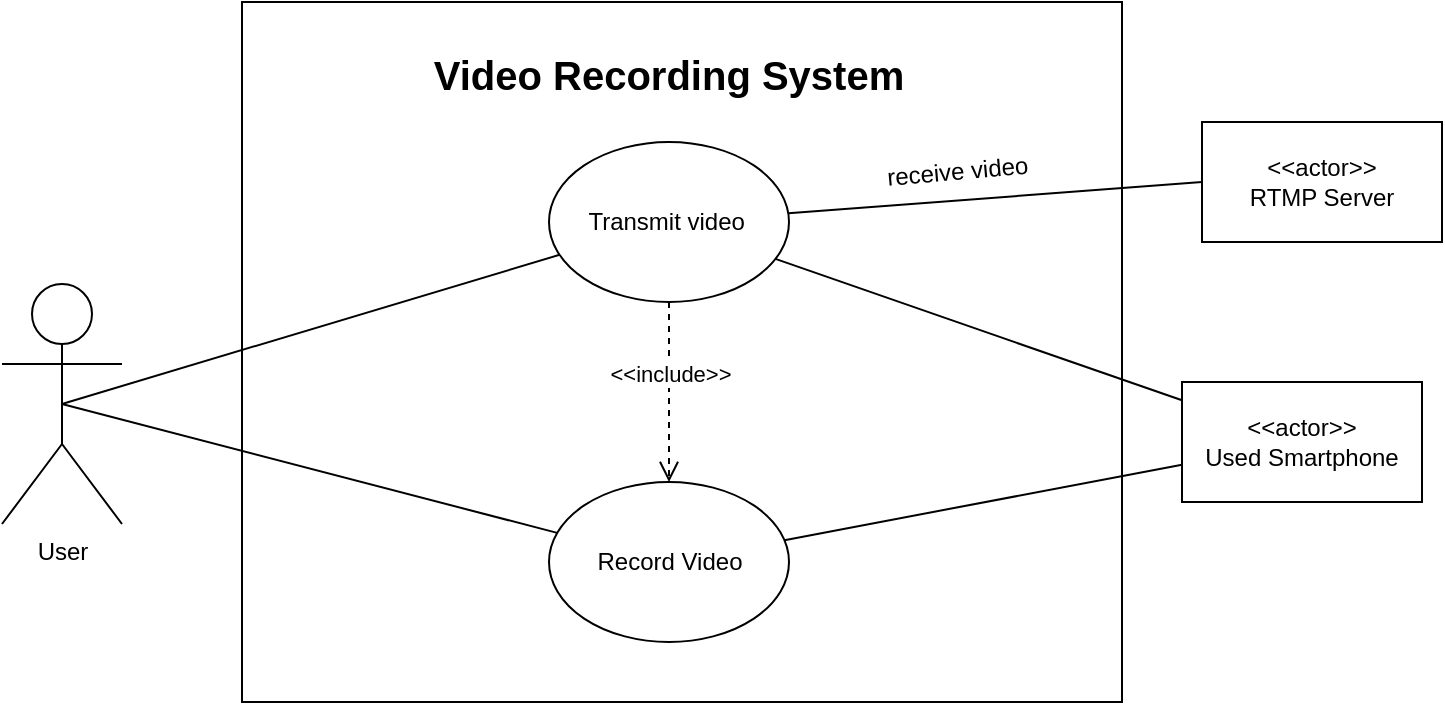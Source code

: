 <mxfile version="10.6.0" type="github"><diagram id="htrDBS6UkoBFd1RhXhvr" name="Page-1"><mxGraphModel dx="754" dy="467" grid="1" gridSize="10" guides="1" tooltips="1" connect="1" arrows="1" fold="1" page="1" pageScale="1" pageWidth="827" pageHeight="1169" math="0" shadow="0"><root><mxCell id="0"/><mxCell id="1" parent="0"/><mxCell id="KRmyffsYv9jIqNFkbkmB-1" value="" style="rounded=0;whiteSpace=wrap;html=1;" vertex="1" parent="1"><mxGeometry x="170" y="230" width="440" height="350" as="geometry"/></mxCell><mxCell id="KRmyffsYv9jIqNFkbkmB-4" value="&lt;b&gt;&lt;font style=&quot;font-size: 20px&quot;&gt;Video Recording System&lt;/font&gt;&lt;/b&gt;" style="text;html=1;strokeColor=none;fillColor=none;align=center;verticalAlign=middle;whiteSpace=wrap;rounded=0;" vertex="1" parent="1"><mxGeometry x="177" y="231" width="413" height="70" as="geometry"/></mxCell><mxCell id="KRmyffsYv9jIqNFkbkmB-6" value="&lt;div&gt;&amp;lt;&amp;lt;actor&amp;gt;&amp;gt;&lt;/div&gt;&lt;div&gt;RTMP Server&lt;br&gt;&lt;/div&gt;" style="rounded=0;whiteSpace=wrap;html=1;" vertex="1" parent="1"><mxGeometry x="650" y="290" width="120" height="60" as="geometry"/></mxCell><mxCell id="KRmyffsYv9jIqNFkbkmB-13" value="Transmit video&amp;nbsp;" style="ellipse;whiteSpace=wrap;html=1;" vertex="1" parent="1"><mxGeometry x="323.5" y="300" width="120" height="80" as="geometry"/></mxCell><mxCell id="KRmyffsYv9jIqNFkbkmB-14" value="&amp;lt;&amp;lt;include&amp;gt;&amp;gt;" style="html=1;verticalAlign=bottom;endArrow=open;dashed=1;endSize=8;" edge="1" parent="1" source="KRmyffsYv9jIqNFkbkmB-13" target="KRmyffsYv9jIqNFkbkmB-44"><mxGeometry relative="1" as="geometry"><mxPoint x="383.5" y="395" as="sourcePoint"/><mxPoint x="340.084" y="388.161" as="targetPoint"/><mxPoint as="offset"/></mxGeometry></mxCell><mxCell id="KRmyffsYv9jIqNFkbkmB-15" value="" style="endArrow=none;html=1;entryX=0;entryY=0.5;entryDx=0;entryDy=0;" edge="1" parent="1" source="KRmyffsYv9jIqNFkbkmB-13" target="KRmyffsYv9jIqNFkbkmB-6"><mxGeometry width="50" height="50" relative="1" as="geometry"><mxPoint x="470" y="510" as="sourcePoint"/><mxPoint x="650" y="480" as="targetPoint"/></mxGeometry></mxCell><mxCell id="KRmyffsYv9jIqNFkbkmB-16" value="&lt;div&gt;&amp;lt;&amp;lt;actor&amp;gt;&amp;gt;&lt;/div&gt;&lt;div&gt;Used Smartphone&lt;/div&gt;" style="rounded=0;whiteSpace=wrap;html=1;" vertex="1" parent="1"><mxGeometry x="640" y="420" width="120" height="60" as="geometry"/></mxCell><mxCell id="KRmyffsYv9jIqNFkbkmB-19" value="receive video" style="text;html=1;resizable=0;points=[];autosize=1;align=left;verticalAlign=top;spacingTop=-4;rotation=355;" vertex="1" parent="1"><mxGeometry x="490" y="304" width="90" height="20" as="geometry"/></mxCell><mxCell id="KRmyffsYv9jIqNFkbkmB-44" value="Record Video" style="ellipse;whiteSpace=wrap;html=1;" vertex="1" parent="1"><mxGeometry x="323.5" y="470" width="120" height="80" as="geometry"/></mxCell><mxCell id="KRmyffsYv9jIqNFkbkmB-45" value="" style="endArrow=none;html=1;" edge="1" parent="1" source="KRmyffsYv9jIqNFkbkmB-13" target="KRmyffsYv9jIqNFkbkmB-16"><mxGeometry width="50" height="50" relative="1" as="geometry"><mxPoint x="356.941" y="420.149" as="sourcePoint"/><mxPoint x="180" y="377.81" as="targetPoint"/></mxGeometry></mxCell><mxCell id="KRmyffsYv9jIqNFkbkmB-46" value="" style="endArrow=none;html=1;" edge="1" parent="1" source="KRmyffsYv9jIqNFkbkmB-44" target="KRmyffsYv9jIqNFkbkmB-16"><mxGeometry width="50" height="50" relative="1" as="geometry"><mxPoint x="353.941" y="331.149" as="sourcePoint"/><mxPoint x="177" y="288.81" as="targetPoint"/></mxGeometry></mxCell><mxCell id="KRmyffsYv9jIqNFkbkmB-48" value="User" style="shape=umlActor;verticalLabelPosition=bottom;labelBackgroundColor=#ffffff;verticalAlign=top;html=1;outlineConnect=0;" vertex="1" parent="1"><mxGeometry x="50" y="371" width="60" height="120" as="geometry"/></mxCell><mxCell id="KRmyffsYv9jIqNFkbkmB-49" value="" style="endArrow=none;html=1;exitX=0.5;exitY=0.5;exitDx=0;exitDy=0;exitPerimeter=0;" edge="1" parent="1" source="KRmyffsYv9jIqNFkbkmB-48" target="KRmyffsYv9jIqNFkbkmB-44"><mxGeometry width="50" height="50" relative="1" as="geometry"><mxPoint x="176.759" y="408.67" as="sourcePoint"/><mxPoint x="380" y="360" as="targetPoint"/></mxGeometry></mxCell><mxCell id="KRmyffsYv9jIqNFkbkmB-50" value="" style="endArrow=none;html=1;exitX=0.5;exitY=0.5;exitDx=0;exitDy=0;exitPerimeter=0;" edge="1" parent="1" source="KRmyffsYv9jIqNFkbkmB-48" target="KRmyffsYv9jIqNFkbkmB-13"><mxGeometry width="50" height="50" relative="1" as="geometry"><mxPoint x="159.759" y="381.17" as="sourcePoint"/><mxPoint x="358.5" y="343.374" as="targetPoint"/></mxGeometry></mxCell></root></mxGraphModel></diagram></mxfile>